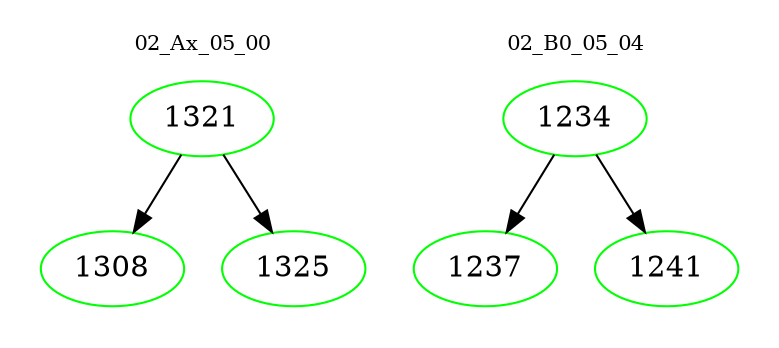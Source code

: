 digraph{
subgraph cluster_0 {
color = white
label = "02_Ax_05_00";
fontsize=10;
T0_1321 [label="1321", color="green"]
T0_1321 -> T0_1308 [color="black"]
T0_1308 [label="1308", color="green"]
T0_1321 -> T0_1325 [color="black"]
T0_1325 [label="1325", color="green"]
}
subgraph cluster_1 {
color = white
label = "02_B0_05_04";
fontsize=10;
T1_1234 [label="1234", color="green"]
T1_1234 -> T1_1237 [color="black"]
T1_1237 [label="1237", color="green"]
T1_1234 -> T1_1241 [color="black"]
T1_1241 [label="1241", color="green"]
}
}
